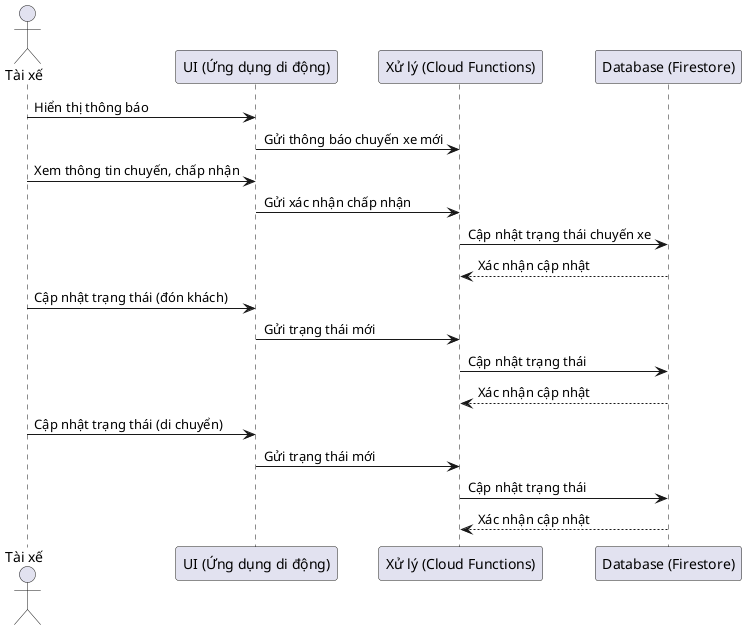 @startuml Trip-Sequence
actor "Tài xế" as Driver
participant "UI (Ứng dụng di động)" as UI
participant "Xử lý (Cloud Functions)" as Logic
participant "Database (Firestore)" as DB

Driver -> UI : Hiển thị thông báo
UI -> Logic : Gửi thông báo chuyến xe mới

Driver -> UI : Xem thông tin chuyến, chấp nhận
UI -> Logic : Gửi xác nhận chấp nhận
Logic -> DB : Cập nhật trạng thái chuyến xe
DB --> Logic : Xác nhận cập nhật

Driver -> UI : Cập nhật trạng thái (đón khách)
UI -> Logic : Gửi trạng thái mới
Logic -> DB : Cập nhật trạng thái
DB --> Logic : Xác nhận cập nhật

Driver -> UI : Cập nhật trạng thái (di chuyển)
UI -> Logic : Gửi trạng thái mới
Logic -> DB : Cập nhật trạng thái
DB --> Logic : Xác nhận cập nhật

@enduml
